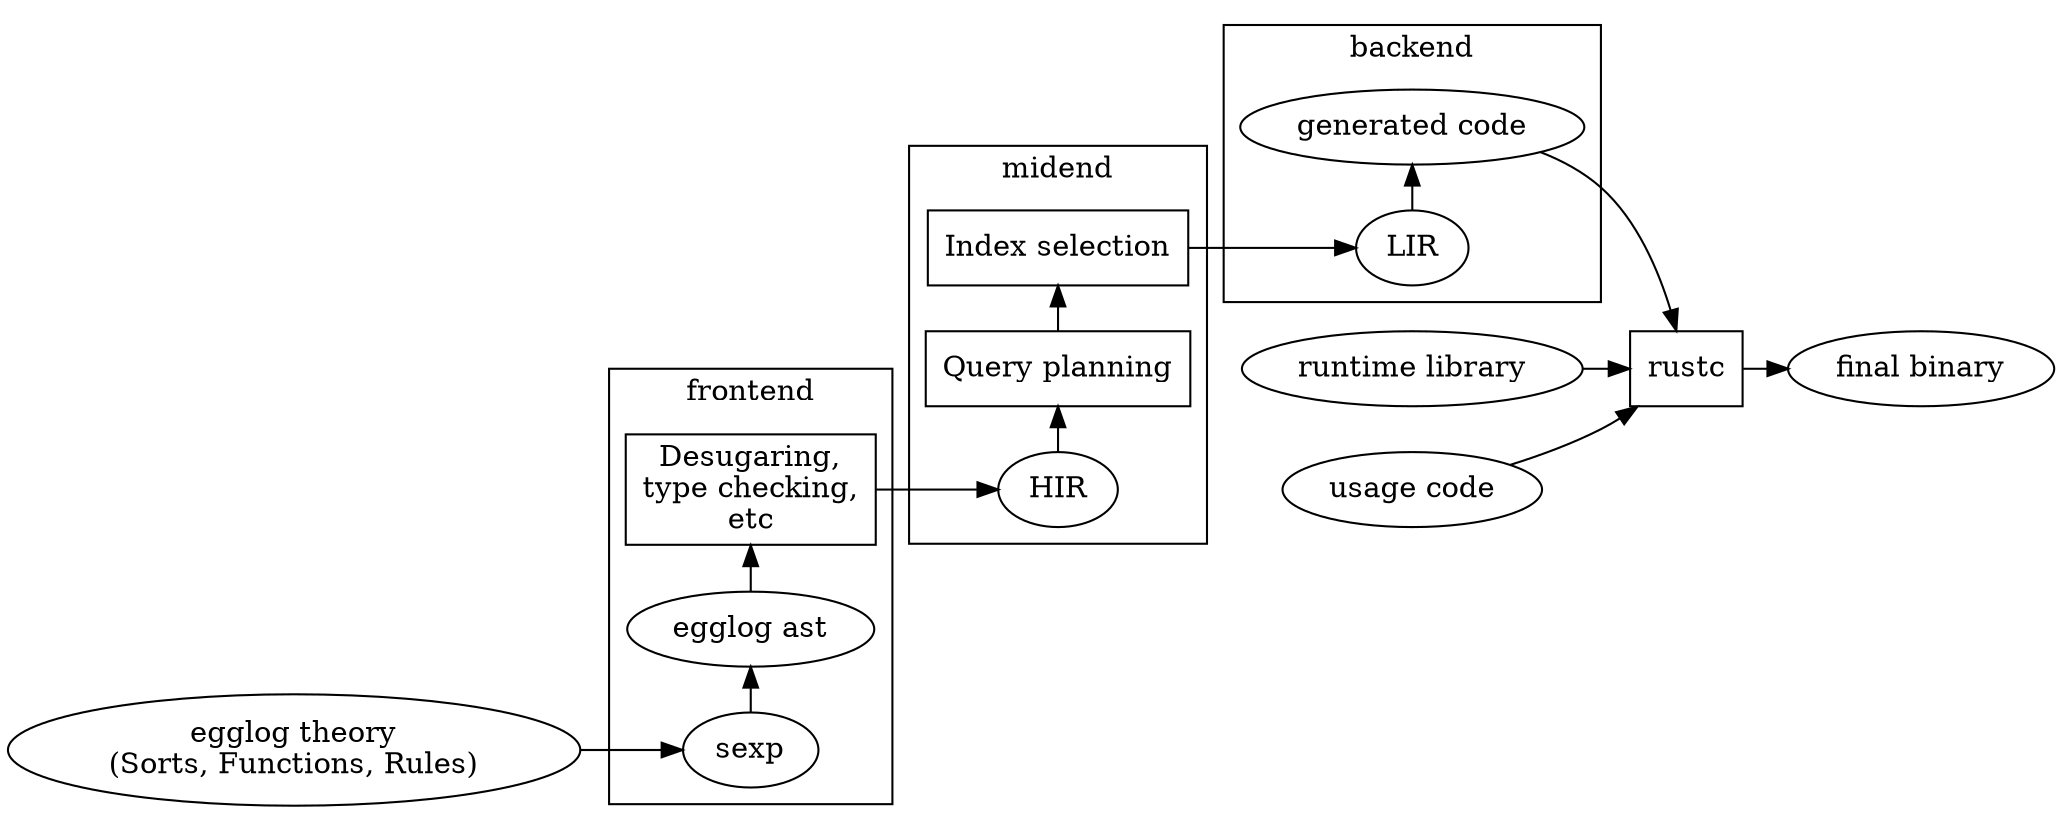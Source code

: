 digraph G {
    newrank=true;
    rankdir="LR";
    ranksep=0.3;
    nodesep=0.3;

    "egglog theory\n(Sorts, Functions, Rules)";

    "egglog theory\n(Sorts, Functions, Rules)" -> "sexp";

    subgraph cluster_frontend {
        label = "frontend";
        rank=same;
        "sexp";
        "egglog ast";
        "Desugaring,\ntype checking,\netc" [shape=rect];

        "sexp" -> "egglog ast";
        "egglog ast" -> "Desugaring,\ntype checking,\netc";
    }

    "Desugaring,\ntype checking,\netc" -> "HIR";

    subgraph cluster_midend {
        label = "midend";
        rank=same;
        "HIR";
        "Query planning" [shape=rect];
        "Index selection" [shape=rect];

        "HIR" -> "Query planning";
        "Query planning" -> "Index selection";
    }

    "Index selection" -> "LIR";

    subgraph cluster_backend {
        label = "backend";
        rank=same;
        "LIR";
        "generated code";

        "LIR" -> "generated code";

        //"determine indices" [shape=rect];
        //"preprocess rules" [shape=rect];
    }

    "runtime library";
    "usage code";
    "final binary";

    "generated code" -> "rustc";
    "runtime library" -> "rustc";
    "usage code" -> "rustc";

    "rustc" -> "final binary"

    "rustc" [shape=rect];
}
